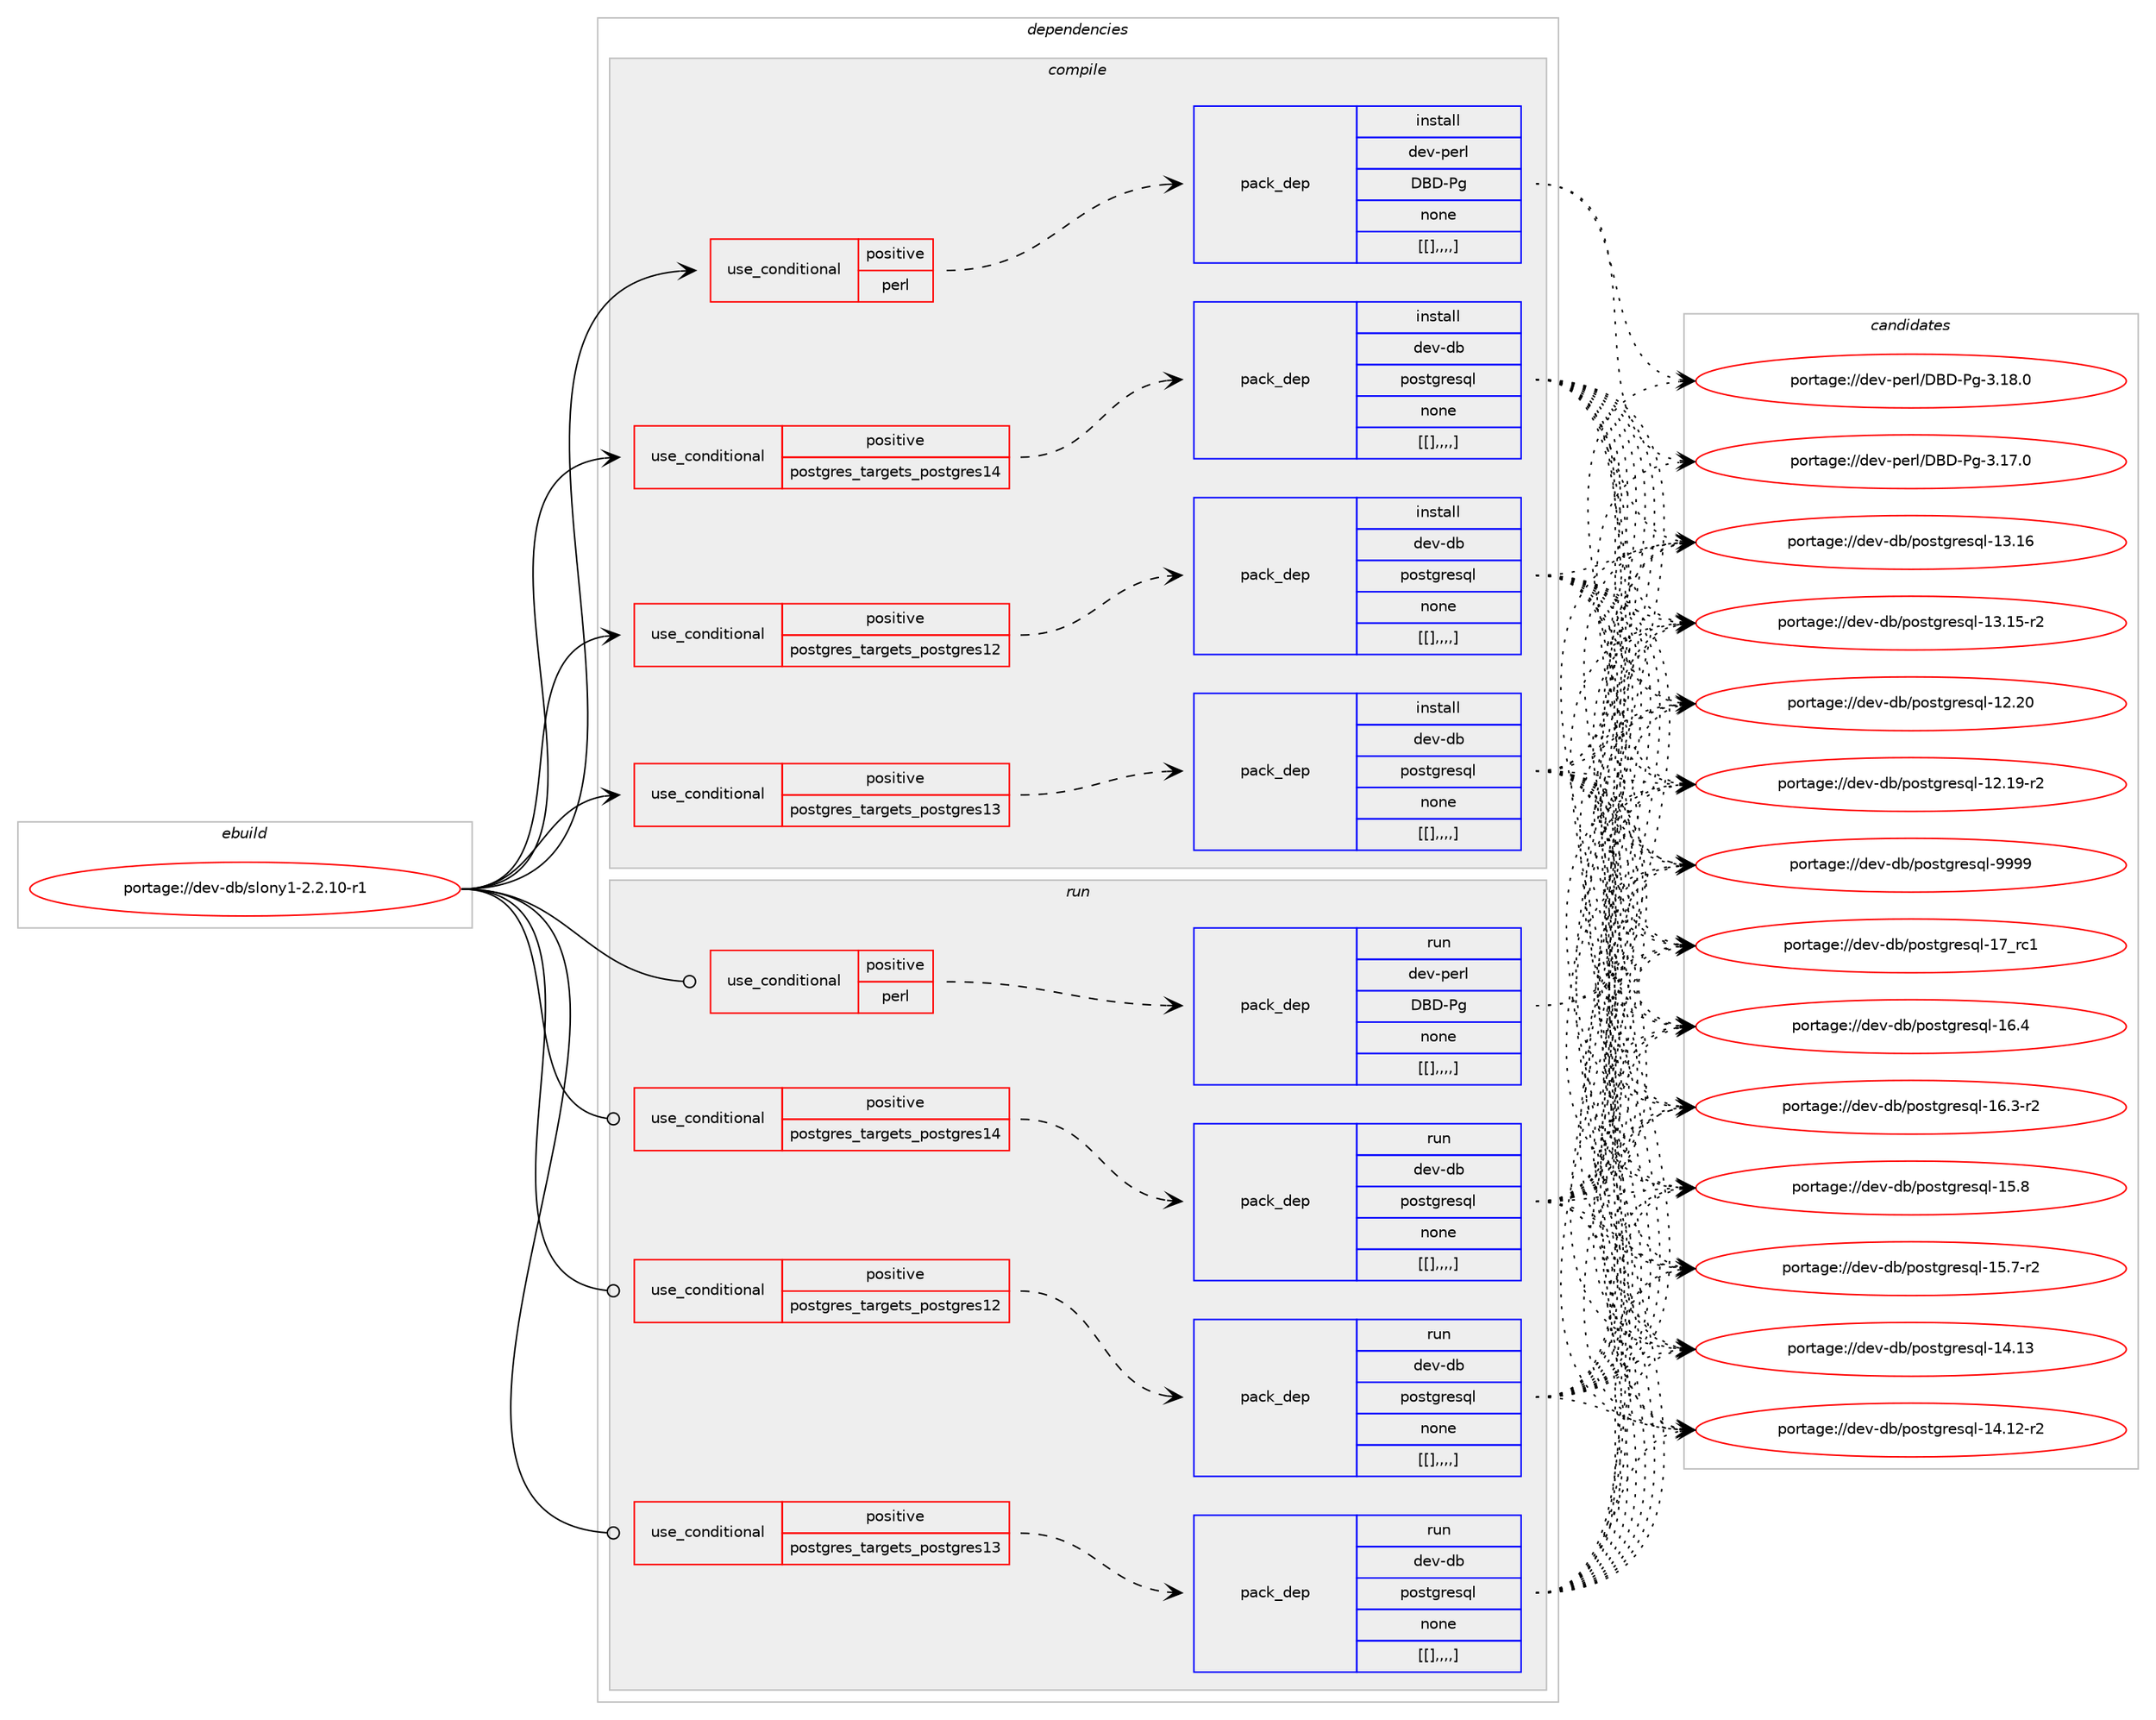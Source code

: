 digraph prolog {

# *************
# Graph options
# *************

newrank=true;
concentrate=true;
compound=true;
graph [rankdir=LR,fontname=Helvetica,fontsize=10,ranksep=1.5];#, ranksep=2.5, nodesep=0.2];
edge  [arrowhead=vee];
node  [fontname=Helvetica,fontsize=10];

# **********
# The ebuild
# **********

subgraph cluster_leftcol {
color=gray;
label=<<i>ebuild</i>>;
id [label="portage://dev-db/slony1-2.2.10-r1", color=red, width=4, href="../dev-db/slony1-2.2.10-r1.svg"];
}

# ****************
# The dependencies
# ****************

subgraph cluster_midcol {
color=gray;
label=<<i>dependencies</i>>;
subgraph cluster_compile {
fillcolor="#eeeeee";
style=filled;
label=<<i>compile</i>>;
subgraph cond19156 {
dependency71364 [label=<<TABLE BORDER="0" CELLBORDER="1" CELLSPACING="0" CELLPADDING="4"><TR><TD ROWSPAN="3" CELLPADDING="10">use_conditional</TD></TR><TR><TD>positive</TD></TR><TR><TD>perl</TD></TR></TABLE>>, shape=none, color=red];
subgraph pack51261 {
dependency71365 [label=<<TABLE BORDER="0" CELLBORDER="1" CELLSPACING="0" CELLPADDING="4" WIDTH="220"><TR><TD ROWSPAN="6" CELLPADDING="30">pack_dep</TD></TR><TR><TD WIDTH="110">install</TD></TR><TR><TD>dev-perl</TD></TR><TR><TD>DBD-Pg</TD></TR><TR><TD>none</TD></TR><TR><TD>[[],,,,]</TD></TR></TABLE>>, shape=none, color=blue];
}
dependency71364:e -> dependency71365:w [weight=20,style="dashed",arrowhead="vee"];
}
id:e -> dependency71364:w [weight=20,style="solid",arrowhead="vee"];
subgraph cond19157 {
dependency71366 [label=<<TABLE BORDER="0" CELLBORDER="1" CELLSPACING="0" CELLPADDING="4"><TR><TD ROWSPAN="3" CELLPADDING="10">use_conditional</TD></TR><TR><TD>positive</TD></TR><TR><TD>postgres_targets_postgres12</TD></TR></TABLE>>, shape=none, color=red];
subgraph pack51262 {
dependency71367 [label=<<TABLE BORDER="0" CELLBORDER="1" CELLSPACING="0" CELLPADDING="4" WIDTH="220"><TR><TD ROWSPAN="6" CELLPADDING="30">pack_dep</TD></TR><TR><TD WIDTH="110">install</TD></TR><TR><TD>dev-db</TD></TR><TR><TD>postgresql</TD></TR><TR><TD>none</TD></TR><TR><TD>[[],,,,]</TD></TR></TABLE>>, shape=none, color=blue];
}
dependency71366:e -> dependency71367:w [weight=20,style="dashed",arrowhead="vee"];
}
id:e -> dependency71366:w [weight=20,style="solid",arrowhead="vee"];
subgraph cond19158 {
dependency71368 [label=<<TABLE BORDER="0" CELLBORDER="1" CELLSPACING="0" CELLPADDING="4"><TR><TD ROWSPAN="3" CELLPADDING="10">use_conditional</TD></TR><TR><TD>positive</TD></TR><TR><TD>postgres_targets_postgres13</TD></TR></TABLE>>, shape=none, color=red];
subgraph pack51263 {
dependency71369 [label=<<TABLE BORDER="0" CELLBORDER="1" CELLSPACING="0" CELLPADDING="4" WIDTH="220"><TR><TD ROWSPAN="6" CELLPADDING="30">pack_dep</TD></TR><TR><TD WIDTH="110">install</TD></TR><TR><TD>dev-db</TD></TR><TR><TD>postgresql</TD></TR><TR><TD>none</TD></TR><TR><TD>[[],,,,]</TD></TR></TABLE>>, shape=none, color=blue];
}
dependency71368:e -> dependency71369:w [weight=20,style="dashed",arrowhead="vee"];
}
id:e -> dependency71368:w [weight=20,style="solid",arrowhead="vee"];
subgraph cond19159 {
dependency71370 [label=<<TABLE BORDER="0" CELLBORDER="1" CELLSPACING="0" CELLPADDING="4"><TR><TD ROWSPAN="3" CELLPADDING="10">use_conditional</TD></TR><TR><TD>positive</TD></TR><TR><TD>postgres_targets_postgres14</TD></TR></TABLE>>, shape=none, color=red];
subgraph pack51264 {
dependency71371 [label=<<TABLE BORDER="0" CELLBORDER="1" CELLSPACING="0" CELLPADDING="4" WIDTH="220"><TR><TD ROWSPAN="6" CELLPADDING="30">pack_dep</TD></TR><TR><TD WIDTH="110">install</TD></TR><TR><TD>dev-db</TD></TR><TR><TD>postgresql</TD></TR><TR><TD>none</TD></TR><TR><TD>[[],,,,]</TD></TR></TABLE>>, shape=none, color=blue];
}
dependency71370:e -> dependency71371:w [weight=20,style="dashed",arrowhead="vee"];
}
id:e -> dependency71370:w [weight=20,style="solid",arrowhead="vee"];
}
subgraph cluster_compileandrun {
fillcolor="#eeeeee";
style=filled;
label=<<i>compile and run</i>>;
}
subgraph cluster_run {
fillcolor="#eeeeee";
style=filled;
label=<<i>run</i>>;
subgraph cond19160 {
dependency71372 [label=<<TABLE BORDER="0" CELLBORDER="1" CELLSPACING="0" CELLPADDING="4"><TR><TD ROWSPAN="3" CELLPADDING="10">use_conditional</TD></TR><TR><TD>positive</TD></TR><TR><TD>perl</TD></TR></TABLE>>, shape=none, color=red];
subgraph pack51265 {
dependency71373 [label=<<TABLE BORDER="0" CELLBORDER="1" CELLSPACING="0" CELLPADDING="4" WIDTH="220"><TR><TD ROWSPAN="6" CELLPADDING="30">pack_dep</TD></TR><TR><TD WIDTH="110">run</TD></TR><TR><TD>dev-perl</TD></TR><TR><TD>DBD-Pg</TD></TR><TR><TD>none</TD></TR><TR><TD>[[],,,,]</TD></TR></TABLE>>, shape=none, color=blue];
}
dependency71372:e -> dependency71373:w [weight=20,style="dashed",arrowhead="vee"];
}
id:e -> dependency71372:w [weight=20,style="solid",arrowhead="odot"];
subgraph cond19161 {
dependency71374 [label=<<TABLE BORDER="0" CELLBORDER="1" CELLSPACING="0" CELLPADDING="4"><TR><TD ROWSPAN="3" CELLPADDING="10">use_conditional</TD></TR><TR><TD>positive</TD></TR><TR><TD>postgres_targets_postgres12</TD></TR></TABLE>>, shape=none, color=red];
subgraph pack51266 {
dependency71375 [label=<<TABLE BORDER="0" CELLBORDER="1" CELLSPACING="0" CELLPADDING="4" WIDTH="220"><TR><TD ROWSPAN="6" CELLPADDING="30">pack_dep</TD></TR><TR><TD WIDTH="110">run</TD></TR><TR><TD>dev-db</TD></TR><TR><TD>postgresql</TD></TR><TR><TD>none</TD></TR><TR><TD>[[],,,,]</TD></TR></TABLE>>, shape=none, color=blue];
}
dependency71374:e -> dependency71375:w [weight=20,style="dashed",arrowhead="vee"];
}
id:e -> dependency71374:w [weight=20,style="solid",arrowhead="odot"];
subgraph cond19162 {
dependency71376 [label=<<TABLE BORDER="0" CELLBORDER="1" CELLSPACING="0" CELLPADDING="4"><TR><TD ROWSPAN="3" CELLPADDING="10">use_conditional</TD></TR><TR><TD>positive</TD></TR><TR><TD>postgres_targets_postgres13</TD></TR></TABLE>>, shape=none, color=red];
subgraph pack51267 {
dependency71377 [label=<<TABLE BORDER="0" CELLBORDER="1" CELLSPACING="0" CELLPADDING="4" WIDTH="220"><TR><TD ROWSPAN="6" CELLPADDING="30">pack_dep</TD></TR><TR><TD WIDTH="110">run</TD></TR><TR><TD>dev-db</TD></TR><TR><TD>postgresql</TD></TR><TR><TD>none</TD></TR><TR><TD>[[],,,,]</TD></TR></TABLE>>, shape=none, color=blue];
}
dependency71376:e -> dependency71377:w [weight=20,style="dashed",arrowhead="vee"];
}
id:e -> dependency71376:w [weight=20,style="solid",arrowhead="odot"];
subgraph cond19163 {
dependency71378 [label=<<TABLE BORDER="0" CELLBORDER="1" CELLSPACING="0" CELLPADDING="4"><TR><TD ROWSPAN="3" CELLPADDING="10">use_conditional</TD></TR><TR><TD>positive</TD></TR><TR><TD>postgres_targets_postgres14</TD></TR></TABLE>>, shape=none, color=red];
subgraph pack51268 {
dependency71379 [label=<<TABLE BORDER="0" CELLBORDER="1" CELLSPACING="0" CELLPADDING="4" WIDTH="220"><TR><TD ROWSPAN="6" CELLPADDING="30">pack_dep</TD></TR><TR><TD WIDTH="110">run</TD></TR><TR><TD>dev-db</TD></TR><TR><TD>postgresql</TD></TR><TR><TD>none</TD></TR><TR><TD>[[],,,,]</TD></TR></TABLE>>, shape=none, color=blue];
}
dependency71378:e -> dependency71379:w [weight=20,style="dashed",arrowhead="vee"];
}
id:e -> dependency71378:w [weight=20,style="solid",arrowhead="odot"];
}
}

# **************
# The candidates
# **************

subgraph cluster_choices {
rank=same;
color=gray;
label=<<i>candidates</i>>;

subgraph choice51261 {
color=black;
nodesep=1;
choice1001011184511210111410847686668458010345514649564648 [label="portage://dev-perl/DBD-Pg-3.18.0", color=red, width=4,href="../dev-perl/DBD-Pg-3.18.0.svg"];
choice1001011184511210111410847686668458010345514649554648 [label="portage://dev-perl/DBD-Pg-3.17.0", color=red, width=4,href="../dev-perl/DBD-Pg-3.17.0.svg"];
dependency71365:e -> choice1001011184511210111410847686668458010345514649564648:w [style=dotted,weight="100"];
dependency71365:e -> choice1001011184511210111410847686668458010345514649554648:w [style=dotted,weight="100"];
}
subgraph choice51262 {
color=black;
nodesep=1;
choice1001011184510098471121111151161031141011151131084557575757 [label="portage://dev-db/postgresql-9999", color=red, width=4,href="../dev-db/postgresql-9999.svg"];
choice100101118451009847112111115116103114101115113108454955951149949 [label="portage://dev-db/postgresql-17_rc1", color=red, width=4,href="../dev-db/postgresql-17_rc1.svg"];
choice1001011184510098471121111151161031141011151131084549544652 [label="portage://dev-db/postgresql-16.4", color=red, width=4,href="../dev-db/postgresql-16.4.svg"];
choice10010111845100984711211111511610311410111511310845495446514511450 [label="portage://dev-db/postgresql-16.3-r2", color=red, width=4,href="../dev-db/postgresql-16.3-r2.svg"];
choice1001011184510098471121111151161031141011151131084549534656 [label="portage://dev-db/postgresql-15.8", color=red, width=4,href="../dev-db/postgresql-15.8.svg"];
choice10010111845100984711211111511610311410111511310845495346554511450 [label="portage://dev-db/postgresql-15.7-r2", color=red, width=4,href="../dev-db/postgresql-15.7-r2.svg"];
choice100101118451009847112111115116103114101115113108454952464951 [label="portage://dev-db/postgresql-14.13", color=red, width=4,href="../dev-db/postgresql-14.13.svg"];
choice1001011184510098471121111151161031141011151131084549524649504511450 [label="portage://dev-db/postgresql-14.12-r2", color=red, width=4,href="../dev-db/postgresql-14.12-r2.svg"];
choice100101118451009847112111115116103114101115113108454951464954 [label="portage://dev-db/postgresql-13.16", color=red, width=4,href="../dev-db/postgresql-13.16.svg"];
choice1001011184510098471121111151161031141011151131084549514649534511450 [label="portage://dev-db/postgresql-13.15-r2", color=red, width=4,href="../dev-db/postgresql-13.15-r2.svg"];
choice100101118451009847112111115116103114101115113108454950465048 [label="portage://dev-db/postgresql-12.20", color=red, width=4,href="../dev-db/postgresql-12.20.svg"];
choice1001011184510098471121111151161031141011151131084549504649574511450 [label="portage://dev-db/postgresql-12.19-r2", color=red, width=4,href="../dev-db/postgresql-12.19-r2.svg"];
dependency71367:e -> choice1001011184510098471121111151161031141011151131084557575757:w [style=dotted,weight="100"];
dependency71367:e -> choice100101118451009847112111115116103114101115113108454955951149949:w [style=dotted,weight="100"];
dependency71367:e -> choice1001011184510098471121111151161031141011151131084549544652:w [style=dotted,weight="100"];
dependency71367:e -> choice10010111845100984711211111511610311410111511310845495446514511450:w [style=dotted,weight="100"];
dependency71367:e -> choice1001011184510098471121111151161031141011151131084549534656:w [style=dotted,weight="100"];
dependency71367:e -> choice10010111845100984711211111511610311410111511310845495346554511450:w [style=dotted,weight="100"];
dependency71367:e -> choice100101118451009847112111115116103114101115113108454952464951:w [style=dotted,weight="100"];
dependency71367:e -> choice1001011184510098471121111151161031141011151131084549524649504511450:w [style=dotted,weight="100"];
dependency71367:e -> choice100101118451009847112111115116103114101115113108454951464954:w [style=dotted,weight="100"];
dependency71367:e -> choice1001011184510098471121111151161031141011151131084549514649534511450:w [style=dotted,weight="100"];
dependency71367:e -> choice100101118451009847112111115116103114101115113108454950465048:w [style=dotted,weight="100"];
dependency71367:e -> choice1001011184510098471121111151161031141011151131084549504649574511450:w [style=dotted,weight="100"];
}
subgraph choice51263 {
color=black;
nodesep=1;
choice1001011184510098471121111151161031141011151131084557575757 [label="portage://dev-db/postgresql-9999", color=red, width=4,href="../dev-db/postgresql-9999.svg"];
choice100101118451009847112111115116103114101115113108454955951149949 [label="portage://dev-db/postgresql-17_rc1", color=red, width=4,href="../dev-db/postgresql-17_rc1.svg"];
choice1001011184510098471121111151161031141011151131084549544652 [label="portage://dev-db/postgresql-16.4", color=red, width=4,href="../dev-db/postgresql-16.4.svg"];
choice10010111845100984711211111511610311410111511310845495446514511450 [label="portage://dev-db/postgresql-16.3-r2", color=red, width=4,href="../dev-db/postgresql-16.3-r2.svg"];
choice1001011184510098471121111151161031141011151131084549534656 [label="portage://dev-db/postgresql-15.8", color=red, width=4,href="../dev-db/postgresql-15.8.svg"];
choice10010111845100984711211111511610311410111511310845495346554511450 [label="portage://dev-db/postgresql-15.7-r2", color=red, width=4,href="../dev-db/postgresql-15.7-r2.svg"];
choice100101118451009847112111115116103114101115113108454952464951 [label="portage://dev-db/postgresql-14.13", color=red, width=4,href="../dev-db/postgresql-14.13.svg"];
choice1001011184510098471121111151161031141011151131084549524649504511450 [label="portage://dev-db/postgresql-14.12-r2", color=red, width=4,href="../dev-db/postgresql-14.12-r2.svg"];
choice100101118451009847112111115116103114101115113108454951464954 [label="portage://dev-db/postgresql-13.16", color=red, width=4,href="../dev-db/postgresql-13.16.svg"];
choice1001011184510098471121111151161031141011151131084549514649534511450 [label="portage://dev-db/postgresql-13.15-r2", color=red, width=4,href="../dev-db/postgresql-13.15-r2.svg"];
choice100101118451009847112111115116103114101115113108454950465048 [label="portage://dev-db/postgresql-12.20", color=red, width=4,href="../dev-db/postgresql-12.20.svg"];
choice1001011184510098471121111151161031141011151131084549504649574511450 [label="portage://dev-db/postgresql-12.19-r2", color=red, width=4,href="../dev-db/postgresql-12.19-r2.svg"];
dependency71369:e -> choice1001011184510098471121111151161031141011151131084557575757:w [style=dotted,weight="100"];
dependency71369:e -> choice100101118451009847112111115116103114101115113108454955951149949:w [style=dotted,weight="100"];
dependency71369:e -> choice1001011184510098471121111151161031141011151131084549544652:w [style=dotted,weight="100"];
dependency71369:e -> choice10010111845100984711211111511610311410111511310845495446514511450:w [style=dotted,weight="100"];
dependency71369:e -> choice1001011184510098471121111151161031141011151131084549534656:w [style=dotted,weight="100"];
dependency71369:e -> choice10010111845100984711211111511610311410111511310845495346554511450:w [style=dotted,weight="100"];
dependency71369:e -> choice100101118451009847112111115116103114101115113108454952464951:w [style=dotted,weight="100"];
dependency71369:e -> choice1001011184510098471121111151161031141011151131084549524649504511450:w [style=dotted,weight="100"];
dependency71369:e -> choice100101118451009847112111115116103114101115113108454951464954:w [style=dotted,weight="100"];
dependency71369:e -> choice1001011184510098471121111151161031141011151131084549514649534511450:w [style=dotted,weight="100"];
dependency71369:e -> choice100101118451009847112111115116103114101115113108454950465048:w [style=dotted,weight="100"];
dependency71369:e -> choice1001011184510098471121111151161031141011151131084549504649574511450:w [style=dotted,weight="100"];
}
subgraph choice51264 {
color=black;
nodesep=1;
choice1001011184510098471121111151161031141011151131084557575757 [label="portage://dev-db/postgresql-9999", color=red, width=4,href="../dev-db/postgresql-9999.svg"];
choice100101118451009847112111115116103114101115113108454955951149949 [label="portage://dev-db/postgresql-17_rc1", color=red, width=4,href="../dev-db/postgresql-17_rc1.svg"];
choice1001011184510098471121111151161031141011151131084549544652 [label="portage://dev-db/postgresql-16.4", color=red, width=4,href="../dev-db/postgresql-16.4.svg"];
choice10010111845100984711211111511610311410111511310845495446514511450 [label="portage://dev-db/postgresql-16.3-r2", color=red, width=4,href="../dev-db/postgresql-16.3-r2.svg"];
choice1001011184510098471121111151161031141011151131084549534656 [label="portage://dev-db/postgresql-15.8", color=red, width=4,href="../dev-db/postgresql-15.8.svg"];
choice10010111845100984711211111511610311410111511310845495346554511450 [label="portage://dev-db/postgresql-15.7-r2", color=red, width=4,href="../dev-db/postgresql-15.7-r2.svg"];
choice100101118451009847112111115116103114101115113108454952464951 [label="portage://dev-db/postgresql-14.13", color=red, width=4,href="../dev-db/postgresql-14.13.svg"];
choice1001011184510098471121111151161031141011151131084549524649504511450 [label="portage://dev-db/postgresql-14.12-r2", color=red, width=4,href="../dev-db/postgresql-14.12-r2.svg"];
choice100101118451009847112111115116103114101115113108454951464954 [label="portage://dev-db/postgresql-13.16", color=red, width=4,href="../dev-db/postgresql-13.16.svg"];
choice1001011184510098471121111151161031141011151131084549514649534511450 [label="portage://dev-db/postgresql-13.15-r2", color=red, width=4,href="../dev-db/postgresql-13.15-r2.svg"];
choice100101118451009847112111115116103114101115113108454950465048 [label="portage://dev-db/postgresql-12.20", color=red, width=4,href="../dev-db/postgresql-12.20.svg"];
choice1001011184510098471121111151161031141011151131084549504649574511450 [label="portage://dev-db/postgresql-12.19-r2", color=red, width=4,href="../dev-db/postgresql-12.19-r2.svg"];
dependency71371:e -> choice1001011184510098471121111151161031141011151131084557575757:w [style=dotted,weight="100"];
dependency71371:e -> choice100101118451009847112111115116103114101115113108454955951149949:w [style=dotted,weight="100"];
dependency71371:e -> choice1001011184510098471121111151161031141011151131084549544652:w [style=dotted,weight="100"];
dependency71371:e -> choice10010111845100984711211111511610311410111511310845495446514511450:w [style=dotted,weight="100"];
dependency71371:e -> choice1001011184510098471121111151161031141011151131084549534656:w [style=dotted,weight="100"];
dependency71371:e -> choice10010111845100984711211111511610311410111511310845495346554511450:w [style=dotted,weight="100"];
dependency71371:e -> choice100101118451009847112111115116103114101115113108454952464951:w [style=dotted,weight="100"];
dependency71371:e -> choice1001011184510098471121111151161031141011151131084549524649504511450:w [style=dotted,weight="100"];
dependency71371:e -> choice100101118451009847112111115116103114101115113108454951464954:w [style=dotted,weight="100"];
dependency71371:e -> choice1001011184510098471121111151161031141011151131084549514649534511450:w [style=dotted,weight="100"];
dependency71371:e -> choice100101118451009847112111115116103114101115113108454950465048:w [style=dotted,weight="100"];
dependency71371:e -> choice1001011184510098471121111151161031141011151131084549504649574511450:w [style=dotted,weight="100"];
}
subgraph choice51265 {
color=black;
nodesep=1;
choice1001011184511210111410847686668458010345514649564648 [label="portage://dev-perl/DBD-Pg-3.18.0", color=red, width=4,href="../dev-perl/DBD-Pg-3.18.0.svg"];
choice1001011184511210111410847686668458010345514649554648 [label="portage://dev-perl/DBD-Pg-3.17.0", color=red, width=4,href="../dev-perl/DBD-Pg-3.17.0.svg"];
dependency71373:e -> choice1001011184511210111410847686668458010345514649564648:w [style=dotted,weight="100"];
dependency71373:e -> choice1001011184511210111410847686668458010345514649554648:w [style=dotted,weight="100"];
}
subgraph choice51266 {
color=black;
nodesep=1;
choice1001011184510098471121111151161031141011151131084557575757 [label="portage://dev-db/postgresql-9999", color=red, width=4,href="../dev-db/postgresql-9999.svg"];
choice100101118451009847112111115116103114101115113108454955951149949 [label="portage://dev-db/postgresql-17_rc1", color=red, width=4,href="../dev-db/postgresql-17_rc1.svg"];
choice1001011184510098471121111151161031141011151131084549544652 [label="portage://dev-db/postgresql-16.4", color=red, width=4,href="../dev-db/postgresql-16.4.svg"];
choice10010111845100984711211111511610311410111511310845495446514511450 [label="portage://dev-db/postgresql-16.3-r2", color=red, width=4,href="../dev-db/postgresql-16.3-r2.svg"];
choice1001011184510098471121111151161031141011151131084549534656 [label="portage://dev-db/postgresql-15.8", color=red, width=4,href="../dev-db/postgresql-15.8.svg"];
choice10010111845100984711211111511610311410111511310845495346554511450 [label="portage://dev-db/postgresql-15.7-r2", color=red, width=4,href="../dev-db/postgresql-15.7-r2.svg"];
choice100101118451009847112111115116103114101115113108454952464951 [label="portage://dev-db/postgresql-14.13", color=red, width=4,href="../dev-db/postgresql-14.13.svg"];
choice1001011184510098471121111151161031141011151131084549524649504511450 [label="portage://dev-db/postgresql-14.12-r2", color=red, width=4,href="../dev-db/postgresql-14.12-r2.svg"];
choice100101118451009847112111115116103114101115113108454951464954 [label="portage://dev-db/postgresql-13.16", color=red, width=4,href="../dev-db/postgresql-13.16.svg"];
choice1001011184510098471121111151161031141011151131084549514649534511450 [label="portage://dev-db/postgresql-13.15-r2", color=red, width=4,href="../dev-db/postgresql-13.15-r2.svg"];
choice100101118451009847112111115116103114101115113108454950465048 [label="portage://dev-db/postgresql-12.20", color=red, width=4,href="../dev-db/postgresql-12.20.svg"];
choice1001011184510098471121111151161031141011151131084549504649574511450 [label="portage://dev-db/postgresql-12.19-r2", color=red, width=4,href="../dev-db/postgresql-12.19-r2.svg"];
dependency71375:e -> choice1001011184510098471121111151161031141011151131084557575757:w [style=dotted,weight="100"];
dependency71375:e -> choice100101118451009847112111115116103114101115113108454955951149949:w [style=dotted,weight="100"];
dependency71375:e -> choice1001011184510098471121111151161031141011151131084549544652:w [style=dotted,weight="100"];
dependency71375:e -> choice10010111845100984711211111511610311410111511310845495446514511450:w [style=dotted,weight="100"];
dependency71375:e -> choice1001011184510098471121111151161031141011151131084549534656:w [style=dotted,weight="100"];
dependency71375:e -> choice10010111845100984711211111511610311410111511310845495346554511450:w [style=dotted,weight="100"];
dependency71375:e -> choice100101118451009847112111115116103114101115113108454952464951:w [style=dotted,weight="100"];
dependency71375:e -> choice1001011184510098471121111151161031141011151131084549524649504511450:w [style=dotted,weight="100"];
dependency71375:e -> choice100101118451009847112111115116103114101115113108454951464954:w [style=dotted,weight="100"];
dependency71375:e -> choice1001011184510098471121111151161031141011151131084549514649534511450:w [style=dotted,weight="100"];
dependency71375:e -> choice100101118451009847112111115116103114101115113108454950465048:w [style=dotted,weight="100"];
dependency71375:e -> choice1001011184510098471121111151161031141011151131084549504649574511450:w [style=dotted,weight="100"];
}
subgraph choice51267 {
color=black;
nodesep=1;
choice1001011184510098471121111151161031141011151131084557575757 [label="portage://dev-db/postgresql-9999", color=red, width=4,href="../dev-db/postgresql-9999.svg"];
choice100101118451009847112111115116103114101115113108454955951149949 [label="portage://dev-db/postgresql-17_rc1", color=red, width=4,href="../dev-db/postgresql-17_rc1.svg"];
choice1001011184510098471121111151161031141011151131084549544652 [label="portage://dev-db/postgresql-16.4", color=red, width=4,href="../dev-db/postgresql-16.4.svg"];
choice10010111845100984711211111511610311410111511310845495446514511450 [label="portage://dev-db/postgresql-16.3-r2", color=red, width=4,href="../dev-db/postgresql-16.3-r2.svg"];
choice1001011184510098471121111151161031141011151131084549534656 [label="portage://dev-db/postgresql-15.8", color=red, width=4,href="../dev-db/postgresql-15.8.svg"];
choice10010111845100984711211111511610311410111511310845495346554511450 [label="portage://dev-db/postgresql-15.7-r2", color=red, width=4,href="../dev-db/postgresql-15.7-r2.svg"];
choice100101118451009847112111115116103114101115113108454952464951 [label="portage://dev-db/postgresql-14.13", color=red, width=4,href="../dev-db/postgresql-14.13.svg"];
choice1001011184510098471121111151161031141011151131084549524649504511450 [label="portage://dev-db/postgresql-14.12-r2", color=red, width=4,href="../dev-db/postgresql-14.12-r2.svg"];
choice100101118451009847112111115116103114101115113108454951464954 [label="portage://dev-db/postgresql-13.16", color=red, width=4,href="../dev-db/postgresql-13.16.svg"];
choice1001011184510098471121111151161031141011151131084549514649534511450 [label="portage://dev-db/postgresql-13.15-r2", color=red, width=4,href="../dev-db/postgresql-13.15-r2.svg"];
choice100101118451009847112111115116103114101115113108454950465048 [label="portage://dev-db/postgresql-12.20", color=red, width=4,href="../dev-db/postgresql-12.20.svg"];
choice1001011184510098471121111151161031141011151131084549504649574511450 [label="portage://dev-db/postgresql-12.19-r2", color=red, width=4,href="../dev-db/postgresql-12.19-r2.svg"];
dependency71377:e -> choice1001011184510098471121111151161031141011151131084557575757:w [style=dotted,weight="100"];
dependency71377:e -> choice100101118451009847112111115116103114101115113108454955951149949:w [style=dotted,weight="100"];
dependency71377:e -> choice1001011184510098471121111151161031141011151131084549544652:w [style=dotted,weight="100"];
dependency71377:e -> choice10010111845100984711211111511610311410111511310845495446514511450:w [style=dotted,weight="100"];
dependency71377:e -> choice1001011184510098471121111151161031141011151131084549534656:w [style=dotted,weight="100"];
dependency71377:e -> choice10010111845100984711211111511610311410111511310845495346554511450:w [style=dotted,weight="100"];
dependency71377:e -> choice100101118451009847112111115116103114101115113108454952464951:w [style=dotted,weight="100"];
dependency71377:e -> choice1001011184510098471121111151161031141011151131084549524649504511450:w [style=dotted,weight="100"];
dependency71377:e -> choice100101118451009847112111115116103114101115113108454951464954:w [style=dotted,weight="100"];
dependency71377:e -> choice1001011184510098471121111151161031141011151131084549514649534511450:w [style=dotted,weight="100"];
dependency71377:e -> choice100101118451009847112111115116103114101115113108454950465048:w [style=dotted,weight="100"];
dependency71377:e -> choice1001011184510098471121111151161031141011151131084549504649574511450:w [style=dotted,weight="100"];
}
subgraph choice51268 {
color=black;
nodesep=1;
choice1001011184510098471121111151161031141011151131084557575757 [label="portage://dev-db/postgresql-9999", color=red, width=4,href="../dev-db/postgresql-9999.svg"];
choice100101118451009847112111115116103114101115113108454955951149949 [label="portage://dev-db/postgresql-17_rc1", color=red, width=4,href="../dev-db/postgresql-17_rc1.svg"];
choice1001011184510098471121111151161031141011151131084549544652 [label="portage://dev-db/postgresql-16.4", color=red, width=4,href="../dev-db/postgresql-16.4.svg"];
choice10010111845100984711211111511610311410111511310845495446514511450 [label="portage://dev-db/postgresql-16.3-r2", color=red, width=4,href="../dev-db/postgresql-16.3-r2.svg"];
choice1001011184510098471121111151161031141011151131084549534656 [label="portage://dev-db/postgresql-15.8", color=red, width=4,href="../dev-db/postgresql-15.8.svg"];
choice10010111845100984711211111511610311410111511310845495346554511450 [label="portage://dev-db/postgresql-15.7-r2", color=red, width=4,href="../dev-db/postgresql-15.7-r2.svg"];
choice100101118451009847112111115116103114101115113108454952464951 [label="portage://dev-db/postgresql-14.13", color=red, width=4,href="../dev-db/postgresql-14.13.svg"];
choice1001011184510098471121111151161031141011151131084549524649504511450 [label="portage://dev-db/postgresql-14.12-r2", color=red, width=4,href="../dev-db/postgresql-14.12-r2.svg"];
choice100101118451009847112111115116103114101115113108454951464954 [label="portage://dev-db/postgresql-13.16", color=red, width=4,href="../dev-db/postgresql-13.16.svg"];
choice1001011184510098471121111151161031141011151131084549514649534511450 [label="portage://dev-db/postgresql-13.15-r2", color=red, width=4,href="../dev-db/postgresql-13.15-r2.svg"];
choice100101118451009847112111115116103114101115113108454950465048 [label="portage://dev-db/postgresql-12.20", color=red, width=4,href="../dev-db/postgresql-12.20.svg"];
choice1001011184510098471121111151161031141011151131084549504649574511450 [label="portage://dev-db/postgresql-12.19-r2", color=red, width=4,href="../dev-db/postgresql-12.19-r2.svg"];
dependency71379:e -> choice1001011184510098471121111151161031141011151131084557575757:w [style=dotted,weight="100"];
dependency71379:e -> choice100101118451009847112111115116103114101115113108454955951149949:w [style=dotted,weight="100"];
dependency71379:e -> choice1001011184510098471121111151161031141011151131084549544652:w [style=dotted,weight="100"];
dependency71379:e -> choice10010111845100984711211111511610311410111511310845495446514511450:w [style=dotted,weight="100"];
dependency71379:e -> choice1001011184510098471121111151161031141011151131084549534656:w [style=dotted,weight="100"];
dependency71379:e -> choice10010111845100984711211111511610311410111511310845495346554511450:w [style=dotted,weight="100"];
dependency71379:e -> choice100101118451009847112111115116103114101115113108454952464951:w [style=dotted,weight="100"];
dependency71379:e -> choice1001011184510098471121111151161031141011151131084549524649504511450:w [style=dotted,weight="100"];
dependency71379:e -> choice100101118451009847112111115116103114101115113108454951464954:w [style=dotted,weight="100"];
dependency71379:e -> choice1001011184510098471121111151161031141011151131084549514649534511450:w [style=dotted,weight="100"];
dependency71379:e -> choice100101118451009847112111115116103114101115113108454950465048:w [style=dotted,weight="100"];
dependency71379:e -> choice1001011184510098471121111151161031141011151131084549504649574511450:w [style=dotted,weight="100"];
}
}

}
